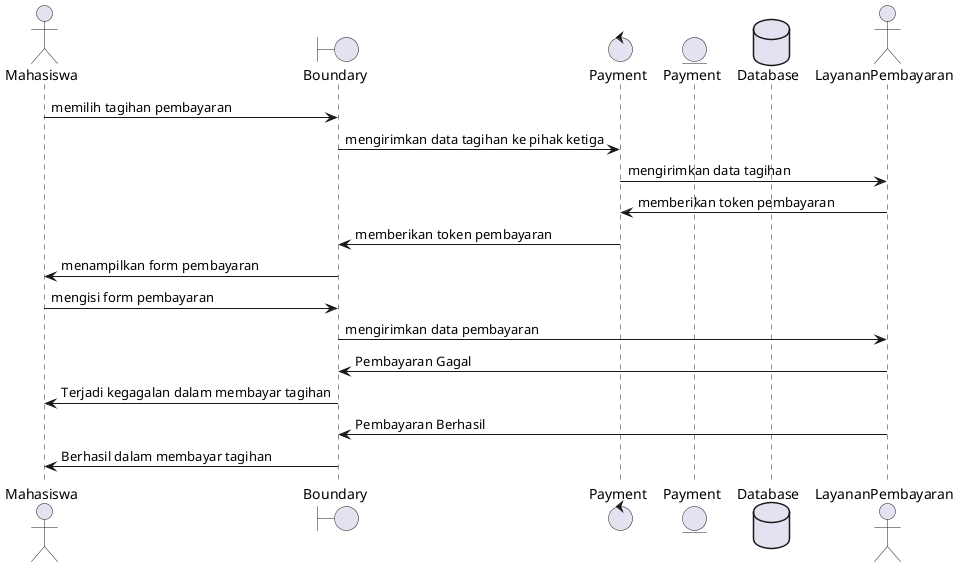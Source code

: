 @startuml MahasiswaMembayarTagihan
actor Mahasiswa as Student
boundary Boundary as AntarMukaApplikasiClient
control Payment as PaymentController
entity Payment as PaymentEntity
database Database as DatabaseApplikasi
actor LayananPembayaran as PaymentService

Student->AntarMukaApplikasiClient: memilih tagihan pembayaran
AntarMukaApplikasiClient->PaymentController: mengirimkan data tagihan ke pihak ketiga
PaymentController->PaymentService: mengirimkan data tagihan
PaymentService->PaymentController: memberikan token pembayaran
PaymentController->AntarMukaApplikasiClient: memberikan token pembayaran
AntarMukaApplikasiClient->Student:menampilkan form pembayaran
Student->AntarMukaApplikasiClient: mengisi form pembayaran
AntarMukaApplikasiClient->PaymentService: mengirimkan data pembayaran
PaymentService->AntarMukaApplikasiClient: Pembayaran Gagal
AntarMukaApplikasiClient->Student: Terjadi kegagalan dalam membayar tagihan
PaymentService->AntarMukaApplikasiClient: Pembayaran Berhasil
AntarMukaApplikasiClient->Student: Berhasil dalam membayar tagihan

@enduml